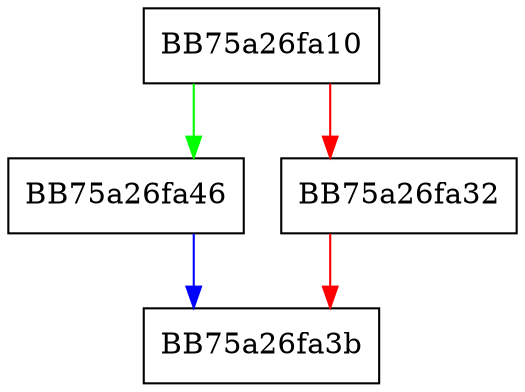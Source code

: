 digraph loadCache {
  node [shape="box"];
  graph [splines=ortho];
  BB75a26fa10 -> BB75a26fa46 [color="green"];
  BB75a26fa10 -> BB75a26fa32 [color="red"];
  BB75a26fa32 -> BB75a26fa3b [color="red"];
  BB75a26fa46 -> BB75a26fa3b [color="blue"];
}